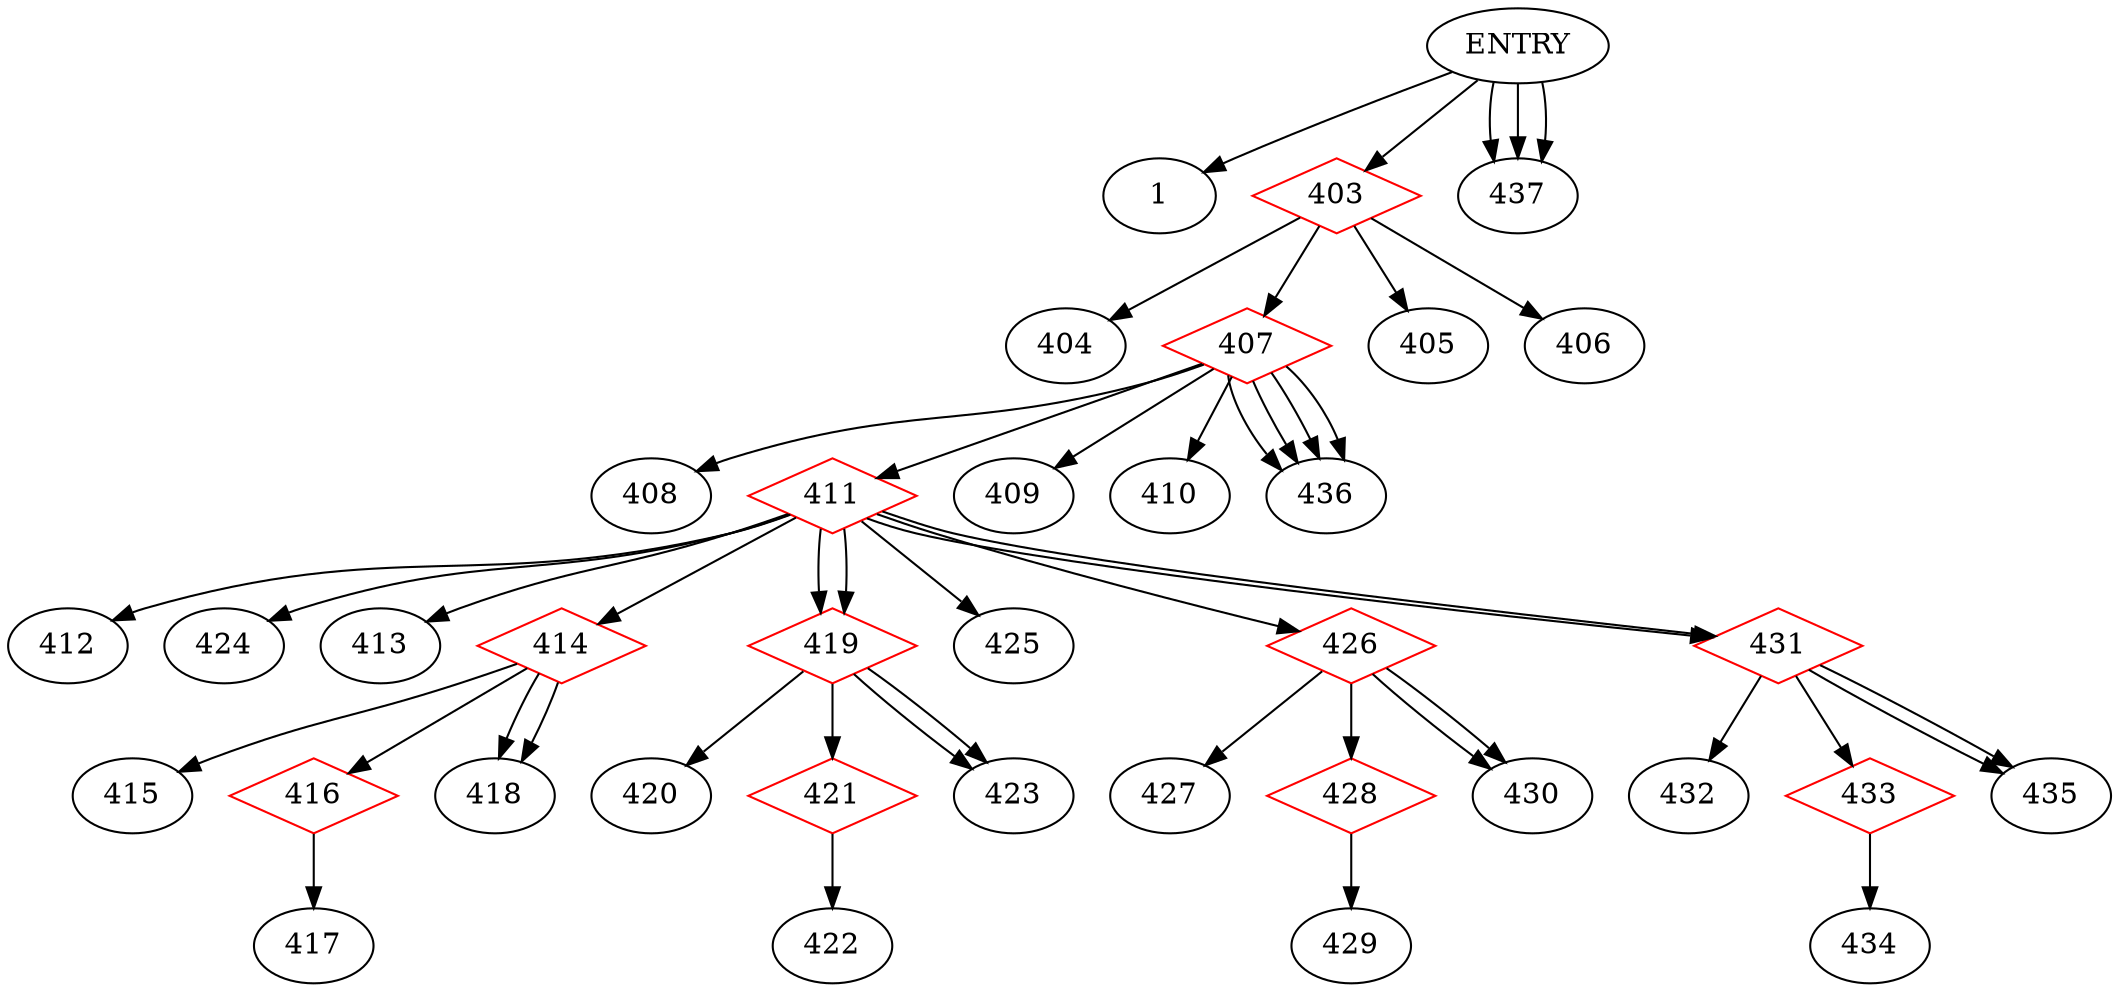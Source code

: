 digraph CDG {
ENTRY -> 1
403 [shape=diamond, color=red]
ENTRY -> 403
403-> 404
407 [shape=diamond, color=red]
403-> 407
403-> 405
403-> 406
ENTRY -> 437
407-> 408
411 [shape=diamond, color=red]
407-> 411
407-> 409
407-> 410
ENTRY -> 437
411-> 412
411-> 424
411-> 413
414 [shape=diamond, color=red]
411-> 414
414-> 415
419 [shape=diamond, color=red]
411-> 419
416 [shape=diamond, color=red]
414-> 416
416-> 417
414-> 418
414-> 418
419 [shape=diamond, color=red]
411-> 419
419-> 420
407-> 436
421 [shape=diamond, color=red]
419-> 421
421-> 422
419-> 423
419-> 423
407-> 436
411-> 425
426 [shape=diamond, color=red]
411-> 426
426-> 427
431 [shape=diamond, color=red]
411-> 431
428 [shape=diamond, color=red]
426-> 428
428-> 429
426-> 430
426-> 430
431 [shape=diamond, color=red]
411-> 431
431-> 432
407-> 436
433 [shape=diamond, color=red]
431-> 433
433-> 434
431-> 435
431-> 435
407-> 436
ENTRY -> 437
}


